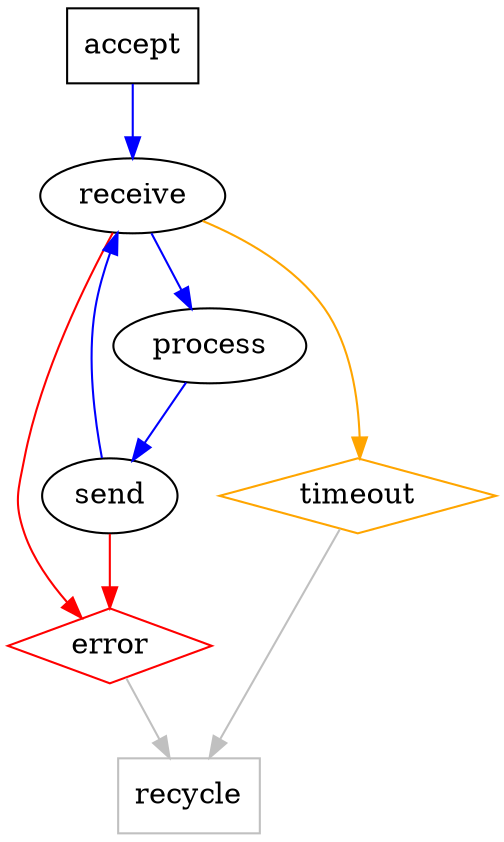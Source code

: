 digraph g
{

accept [shape=box] ;
recycle [shape=box, color=gray] ;

error [shape=diamond, color=red];
timeout [shape=diamond, color=orange];

 accept -> receive [color=blue] ;
 receive -> process [color=blue] ;
 process -> send [color=blue] ;
 send -> receive[color=blue] ;

send -> error [color=red];
receive -> error [color=red];

receive -> timeout [color=orange];


error -> recycle [color=gray];
timeout -> recycle  [color=gray];

}